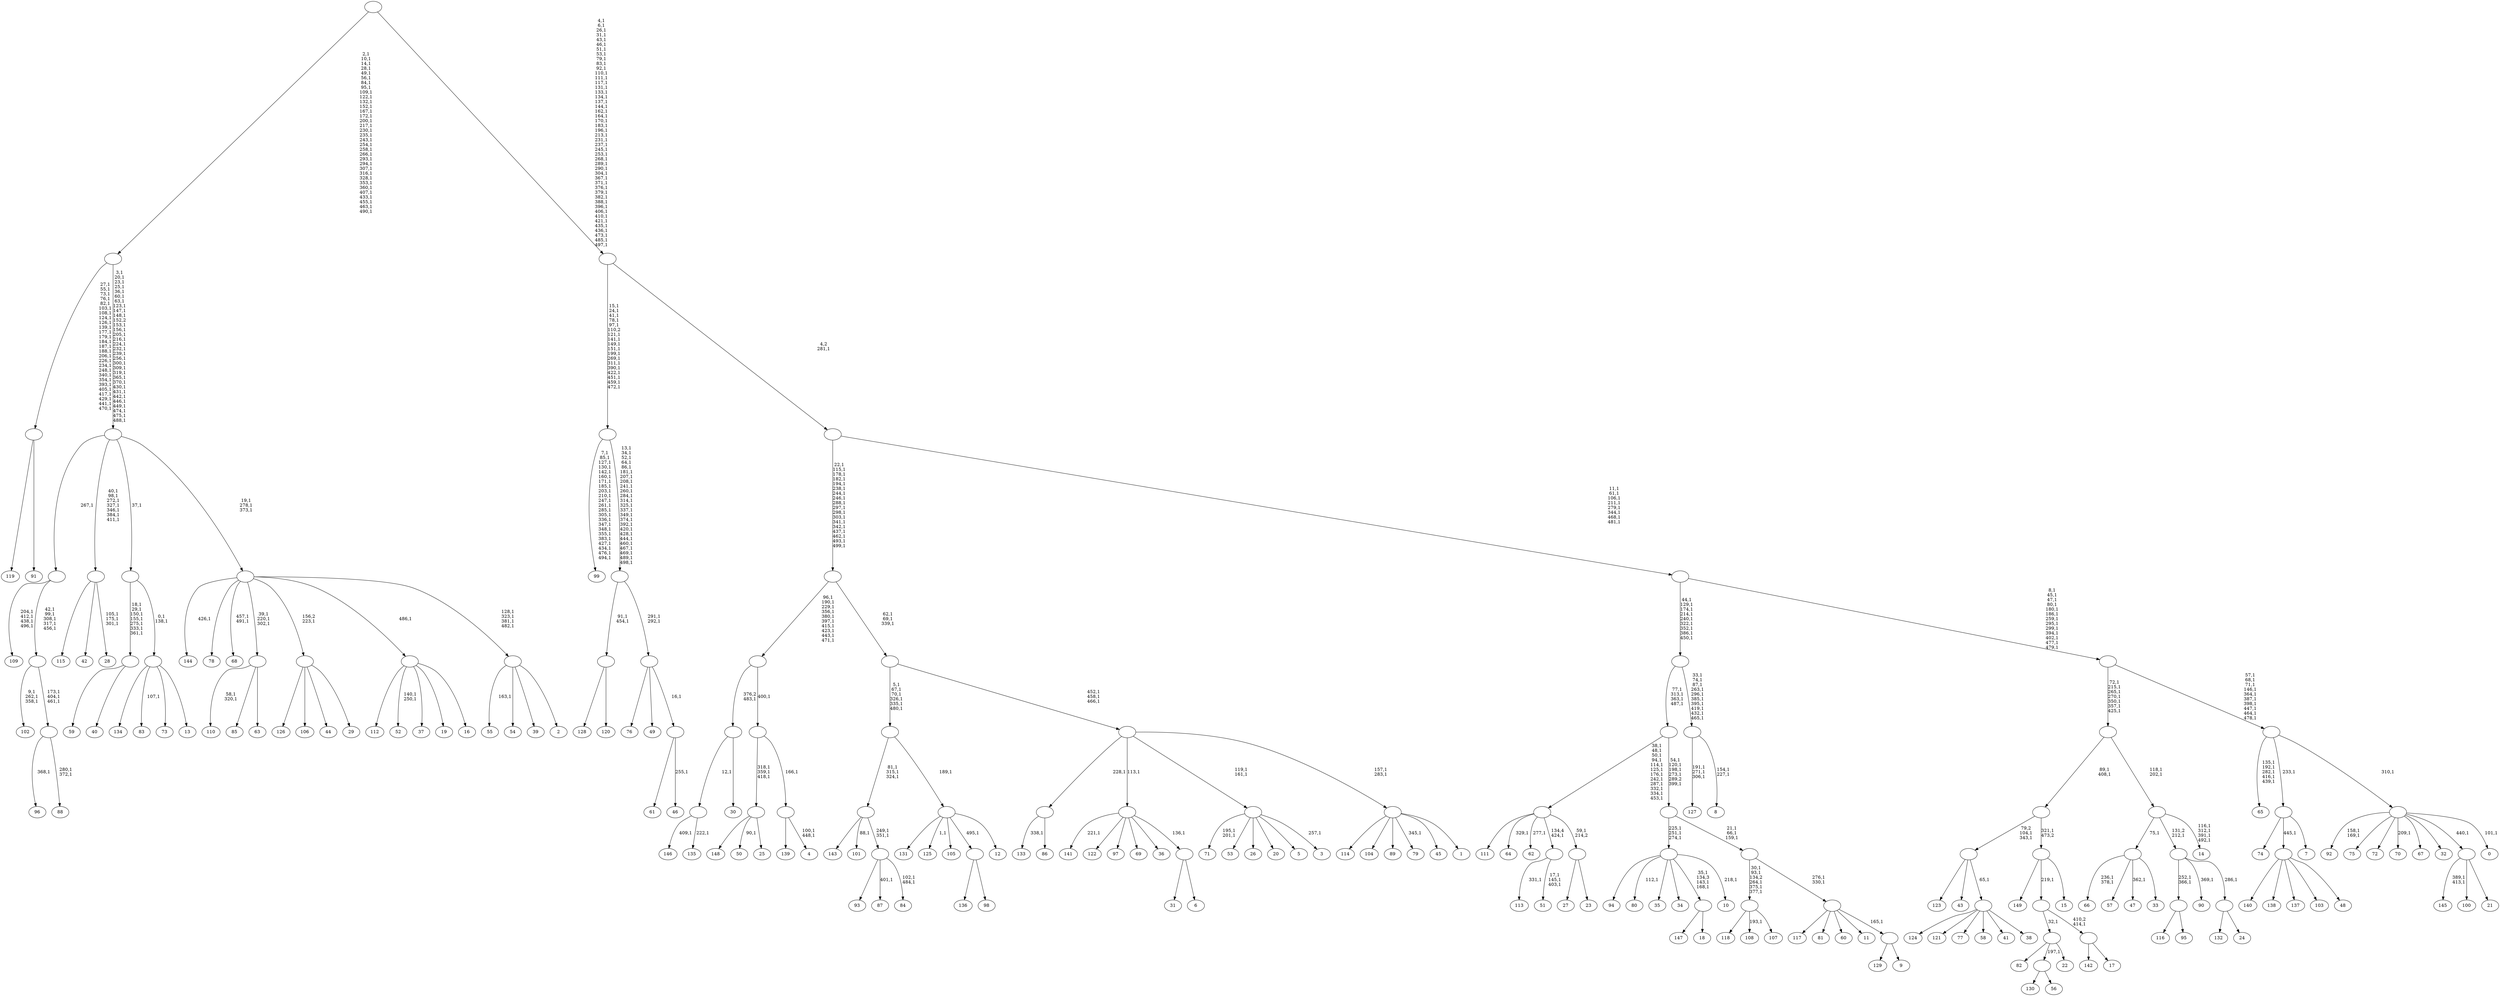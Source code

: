digraph T {
	650 [label="149"]
	649 [label="148"]
	648 [label="147"]
	647 [label="146"]
	645 [label="145"]
	642 [label="144"]
	640 [label="143"]
	639 [label="142"]
	638 [label="141"]
	636 [label="140"]
	635 [label="139"]
	634 [label="138"]
	633 [label="137"]
	632 [label="136"]
	631 [label="135"]
	629 [label=""]
	628 [label="134"]
	627 [label="133"]
	625 [label="132"]
	624 [label="131"]
	623 [label="130"]
	622 [label="129"]
	621 [label="128"]
	620 [label="127"]
	616 [label="126"]
	615 [label="125"]
	613 [label="124"]
	612 [label="123"]
	611 [label="122"]
	610 [label="121"]
	609 [label="120"]
	608 [label=""]
	606 [label="119"]
	605 [label="118"]
	604 [label="117"]
	603 [label="116"]
	602 [label="115"]
	601 [label="114"]
	600 [label="113"]
	598 [label="112"]
	597 [label="111"]
	596 [label="110"]
	593 [label="109"]
	588 [label="108"]
	586 [label="107"]
	585 [label=""]
	580 [label="106"]
	579 [label="105"]
	578 [label="104"]
	577 [label="103"]
	576 [label="102"]
	572 [label="101"]
	570 [label="100"]
	569 [label="99"]
	545 [label="98"]
	544 [label=""]
	543 [label="97"]
	542 [label="96"]
	540 [label="95"]
	539 [label=""]
	537 [label="94"]
	536 [label="93"]
	535 [label="92"]
	532 [label="91"]
	531 [label=""]
	504 [label="90"]
	502 [label="89"]
	501 [label="88"]
	498 [label=""]
	495 [label=""]
	490 [label=""]
	489 [label="87"]
	487 [label="86"]
	486 [label=""]
	485 [label="85"]
	484 [label="84"]
	481 [label=""]
	479 [label=""]
	476 [label="83"]
	474 [label="82"]
	473 [label="81"]
	472 [label="80"]
	470 [label="79"]
	468 [label="78"]
	467 [label="77"]
	466 [label="76"]
	465 [label="75"]
	464 [label="74"]
	463 [label="73"]
	462 [label="72"]
	461 [label="71"]
	458 [label="70"]
	456 [label="69"]
	455 [label="68"]
	452 [label="67"]
	451 [label="66"]
	448 [label="65"]
	442 [label="64"]
	440 [label="63"]
	439 [label=""]
	436 [label="62"]
	434 [label="61"]
	433 [label="60"]
	432 [label="59"]
	431 [label="58"]
	430 [label="57"]
	429 [label="56"]
	428 [label=""]
	427 [label="55"]
	425 [label="54"]
	424 [label="53"]
	423 [label="52"]
	420 [label="51"]
	416 [label=""]
	415 [label="50"]
	413 [label="49"]
	412 [label="48"]
	411 [label=""]
	410 [label="47"]
	408 [label="46"]
	406 [label=""]
	405 [label=""]
	403 [label=""]
	378 [label=""]
	361 [label="45"]
	360 [label="44"]
	359 [label="43"]
	358 [label="42"]
	357 [label="41"]
	356 [label="40"]
	355 [label=""]
	348 [label="39"]
	347 [label="38"]
	346 [label=""]
	345 [label=""]
	343 [label="37"]
	342 [label="36"]
	341 [label="35"]
	340 [label="34"]
	339 [label="33"]
	338 [label=""]
	337 [label="32"]
	336 [label="31"]
	335 [label="30"]
	334 [label=""]
	333 [label="29"]
	332 [label=""]
	331 [label="28"]
	327 [label=""]
	320 [label="27"]
	319 [label="26"]
	318 [label="25"]
	317 [label=""]
	314 [label="24"]
	313 [label=""]
	312 [label=""]
	311 [label="23"]
	310 [label=""]
	309 [label=""]
	297 [label="22"]
	296 [label=""]
	295 [label="21"]
	294 [label=""]
	293 [label="20"]
	292 [label="19"]
	291 [label="18"]
	290 [label=""]
	287 [label="17"]
	286 [label=""]
	285 [label=""]
	284 [label="16"]
	283 [label=""]
	282 [label="15"]
	281 [label=""]
	280 [label=""]
	278 [label="14"]
	273 [label=""]
	271 [label=""]
	264 [label="13"]
	263 [label=""]
	261 [label=""]
	260 [label="12"]
	259 [label=""]
	258 [label=""]
	252 [label="11"]
	251 [label="10"]
	249 [label=""]
	246 [label="9"]
	245 [label=""]
	244 [label=""]
	242 [label=""]
	239 [label=""]
	234 [label=""]
	230 [label="8"]
	227 [label=""]
	217 [label=""]
	208 [label="7"]
	207 [label=""]
	206 [label="6"]
	205 [label=""]
	204 [label=""]
	203 [label="5"]
	202 [label="4"]
	199 [label=""]
	198 [label=""]
	197 [label=""]
	187 [label="3"]
	185 [label=""]
	183 [label="2"]
	182 [label=""]
	178 [label=""]
	175 [label=""]
	144 [label=""]
	110 [label="1"]
	109 [label=""]
	107 [label=""]
	104 [label=""]
	101 [label=""]
	83 [label="0"]
	81 [label=""]
	80 [label=""]
	70 [label=""]
	57 [label=""]
	49 [label=""]
	48 [label=""]
	0 [label=""]
	629 -> 631 [label="222,1"]
	629 -> 647 [label="409,1"]
	608 -> 621 [label=""]
	608 -> 609 [label=""]
	585 -> 588 [label="193,1"]
	585 -> 605 [label=""]
	585 -> 586 [label=""]
	544 -> 632 [label=""]
	544 -> 545 [label=""]
	539 -> 603 [label=""]
	539 -> 540 [label=""]
	531 -> 606 [label=""]
	531 -> 532 [label=""]
	498 -> 501 [label="280,1\n372,1"]
	498 -> 542 [label="368,1"]
	495 -> 498 [label="173,1\n404,1\n461,1"]
	495 -> 576 [label="9,1\n262,1\n358,1"]
	490 -> 495 [label="42,1\n99,1\n308,1\n317,1\n456,1"]
	490 -> 593 [label="204,1\n412,1\n438,1\n496,1"]
	486 -> 627 [label="338,1"]
	486 -> 487 [label=""]
	481 -> 484 [label="102,1\n484,1"]
	481 -> 489 [label="401,1"]
	481 -> 536 [label=""]
	479 -> 481 [label="249,1\n351,1"]
	479 -> 572 [label="88,1"]
	479 -> 640 [label=""]
	439 -> 596 [label="58,1\n320,1"]
	439 -> 485 [label=""]
	439 -> 440 [label=""]
	428 -> 623 [label=""]
	428 -> 429 [label=""]
	416 -> 420 [label="17,1\n145,1\n403,1"]
	416 -> 600 [label="331,1"]
	411 -> 636 [label=""]
	411 -> 634 [label=""]
	411 -> 633 [label=""]
	411 -> 577 [label=""]
	411 -> 412 [label=""]
	406 -> 408 [label="255,1"]
	406 -> 434 [label=""]
	405 -> 466 [label=""]
	405 -> 413 [label=""]
	405 -> 406 [label="16,1"]
	403 -> 405 [label="291,1\n292,1"]
	403 -> 608 [label="91,1\n454,1"]
	378 -> 403 [label="13,1\n34,1\n52,1\n64,1\n86,1\n181,1\n207,1\n208,1\n241,1\n260,1\n284,1\n314,1\n325,1\n337,1\n349,1\n374,1\n392,1\n420,1\n428,1\n444,1\n460,1\n467,1\n469,1\n489,1\n498,1"]
	378 -> 569 [label="7,1\n85,1\n127,1\n130,1\n142,1\n160,1\n171,1\n185,1\n203,1\n210,1\n247,1\n261,1\n285,1\n305,1\n336,1\n347,1\n348,1\n355,1\n383,1\n427,1\n434,1\n476,1\n494,1"]
	355 -> 432 [label=""]
	355 -> 356 [label=""]
	346 -> 613 [label=""]
	346 -> 610 [label=""]
	346 -> 467 [label=""]
	346 -> 431 [label=""]
	346 -> 357 [label=""]
	346 -> 347 [label=""]
	345 -> 612 [label=""]
	345 -> 359 [label=""]
	345 -> 346 [label="65,1"]
	338 -> 410 [label="362,1"]
	338 -> 451 [label="236,1\n378,1"]
	338 -> 430 [label=""]
	338 -> 339 [label=""]
	334 -> 629 [label="12,1"]
	334 -> 335 [label=""]
	332 -> 616 [label=""]
	332 -> 580 [label=""]
	332 -> 360 [label=""]
	332 -> 333 [label=""]
	327 -> 331 [label="105,1\n175,1\n301,1"]
	327 -> 602 [label=""]
	327 -> 358 [label=""]
	317 -> 415 [label="90,1"]
	317 -> 649 [label=""]
	317 -> 318 [label=""]
	313 -> 625 [label=""]
	313 -> 314 [label=""]
	312 -> 504 [label="369,1"]
	312 -> 539 [label="252,1\n366,1"]
	312 -> 313 [label="286,1"]
	310 -> 320 [label=""]
	310 -> 311 [label=""]
	309 -> 436 [label="277,1"]
	309 -> 442 [label="329,1"]
	309 -> 597 [label=""]
	309 -> 416 [label="134,4\n424,1"]
	309 -> 310 [label="59,1\n214,2"]
	296 -> 474 [label=""]
	296 -> 428 [label="197,1"]
	296 -> 297 [label=""]
	294 -> 645 [label="389,1\n413,1"]
	294 -> 570 [label=""]
	294 -> 295 [label=""]
	290 -> 648 [label=""]
	290 -> 291 [label=""]
	286 -> 639 [label=""]
	286 -> 287 [label=""]
	285 -> 296 [label="32,1"]
	285 -> 286 [label="410,2\n414,1"]
	283 -> 423 [label="140,1\n250,1"]
	283 -> 598 [label=""]
	283 -> 343 [label=""]
	283 -> 292 [label=""]
	283 -> 284 [label=""]
	281 -> 650 [label=""]
	281 -> 285 [label="219,1"]
	281 -> 282 [label=""]
	280 -> 345 [label="79,2\n104,1\n343,1"]
	280 -> 281 [label="321,1\n473,2"]
	273 -> 278 [label="116,1\n312,1\n391,1\n492,1"]
	273 -> 338 [label="75,1"]
	273 -> 312 [label="131,2\n212,1"]
	271 -> 273 [label="118,1\n202,1"]
	271 -> 280 [label="89,1\n408,1"]
	263 -> 476 [label="107,1"]
	263 -> 628 [label=""]
	263 -> 463 [label=""]
	263 -> 264 [label=""]
	261 -> 263 [label="0,1\n138,1"]
	261 -> 355 [label="18,1\n29,1\n150,1\n155,1\n275,1\n333,1\n361,1"]
	259 -> 615 [label="1,1"]
	259 -> 624 [label=""]
	259 -> 579 [label=""]
	259 -> 544 [label="495,1"]
	259 -> 260 [label=""]
	258 -> 479 [label="81,1\n315,1\n324,1"]
	258 -> 259 [label="189,1"]
	249 -> 251 [label="218,1"]
	249 -> 290 [label="35,1\n134,3\n143,1\n168,1"]
	249 -> 472 [label="112,1"]
	249 -> 537 [label=""]
	249 -> 341 [label=""]
	249 -> 340 [label=""]
	245 -> 622 [label=""]
	245 -> 246 [label=""]
	244 -> 604 [label=""]
	244 -> 473 [label=""]
	244 -> 433 [label=""]
	244 -> 252 [label=""]
	244 -> 245 [label="165,1"]
	242 -> 244 [label="276,1\n330,1"]
	242 -> 585 [label="30,1\n93,1\n134,2\n264,1\n375,1\n377,1"]
	239 -> 242 [label="21,1\n66,1\n159,1"]
	239 -> 249 [label="225,1\n251,1\n274,1"]
	234 -> 239 [label="54,1\n120,1\n198,1\n273,1\n289,2\n399,1"]
	234 -> 309 [label="38,1\n48,1\n50,1\n94,1\n114,1\n125,1\n176,1\n242,1\n287,1\n332,1\n334,1\n453,1"]
	227 -> 230 [label="154,1\n227,1"]
	227 -> 620 [label="191,1\n271,1\n306,1"]
	217 -> 227 [label="33,1\n74,1\n87,1\n263,1\n296,1\n385,1\n395,1\n419,1\n432,1\n465,1"]
	217 -> 234 [label="77,1\n313,1\n363,1\n487,1"]
	207 -> 464 [label=""]
	207 -> 411 [label="445,1"]
	207 -> 208 [label=""]
	205 -> 336 [label=""]
	205 -> 206 [label=""]
	204 -> 638 [label="221,1"]
	204 -> 611 [label=""]
	204 -> 543 [label=""]
	204 -> 456 [label=""]
	204 -> 342 [label=""]
	204 -> 205 [label="136,1"]
	199 -> 202 [label="100,1\n448,1"]
	199 -> 635 [label=""]
	198 -> 317 [label="318,1\n359,1\n418,1"]
	198 -> 199 [label="166,1"]
	197 -> 334 [label="376,2\n483,1"]
	197 -> 198 [label="400,1"]
	185 -> 187 [label="257,1"]
	185 -> 461 [label="195,1\n201,1"]
	185 -> 424 [label=""]
	185 -> 319 [label=""]
	185 -> 293 [label=""]
	185 -> 203 [label=""]
	182 -> 427 [label="163,1"]
	182 -> 425 [label=""]
	182 -> 348 [label=""]
	182 -> 183 [label=""]
	178 -> 182 [label="128,1\n323,1\n381,1\n482,1"]
	178 -> 439 [label="39,1\n220,1\n302,1"]
	178 -> 455 [label="457,1\n491,1"]
	178 -> 642 [label="426,1"]
	178 -> 468 [label=""]
	178 -> 332 [label="156,2\n223,1"]
	178 -> 283 [label="486,1"]
	175 -> 178 [label="19,1\n278,1\n373,1"]
	175 -> 327 [label="40,1\n98,1\n272,1\n327,1\n346,1\n384,1\n411,1"]
	175 -> 490 [label="267,1"]
	175 -> 261 [label="37,1"]
	144 -> 175 [label="3,1\n20,1\n23,1\n25,1\n36,1\n60,1\n63,1\n123,1\n147,1\n148,1\n152,2\n153,1\n156,1\n205,1\n216,1\n224,1\n232,1\n239,1\n256,1\n300,1\n309,1\n319,1\n365,1\n370,1\n430,1\n431,1\n442,1\n446,1\n449,1\n474,1\n475,1\n488,1"]
	144 -> 531 [label="27,1\n55,1\n73,1\n76,1\n82,1\n103,1\n108,1\n124,1\n126,1\n139,1\n177,1\n179,1\n184,1\n187,1\n188,1\n206,1\n226,1\n234,1\n248,1\n340,1\n354,1\n393,1\n405,1\n417,1\n429,1\n441,1\n470,1"]
	109 -> 470 [label="345,1"]
	109 -> 601 [label=""]
	109 -> 578 [label=""]
	109 -> 502 [label=""]
	109 -> 361 [label=""]
	109 -> 110 [label=""]
	107 -> 109 [label="157,1\n283,1"]
	107 -> 185 [label="119,1\n161,1"]
	107 -> 486 [label="228,1"]
	107 -> 204 [label="113,1"]
	104 -> 107 [label="452,1\n458,1\n466,1"]
	104 -> 258 [label="5,1\n67,1\n70,1\n326,1\n335,1\n480,1"]
	101 -> 104 [label="62,1\n69,1\n339,1"]
	101 -> 197 [label="96,1\n190,1\n229,1\n356,1\n380,1\n397,1\n415,1\n423,1\n443,1\n471,1"]
	81 -> 83 [label="101,1"]
	81 -> 458 [label="209,1"]
	81 -> 535 [label="158,1\n169,1"]
	81 -> 465 [label=""]
	81 -> 462 [label=""]
	81 -> 452 [label=""]
	81 -> 337 [label=""]
	81 -> 294 [label="440,1"]
	80 -> 448 [label="135,1\n192,1\n282,1\n416,1\n439,1"]
	80 -> 207 [label="233,1"]
	80 -> 81 [label="310,1"]
	70 -> 80 [label="57,1\n68,1\n71,1\n146,1\n364,1\n387,1\n398,1\n447,1\n464,1\n478,1"]
	70 -> 271 [label="72,1\n215,1\n265,1\n270,1\n350,1\n357,1\n425,1"]
	57 -> 70 [label="8,1\n45,1\n47,1\n80,1\n180,1\n186,1\n259,1\n295,1\n299,1\n394,1\n402,1\n477,1\n479,1"]
	57 -> 217 [label="44,1\n129,1\n174,1\n214,1\n240,1\n322,1\n352,1\n386,1\n450,1"]
	49 -> 57 [label="11,1\n61,1\n106,1\n211,1\n279,1\n344,1\n468,1\n481,1"]
	49 -> 101 [label="22,1\n115,1\n178,1\n182,1\n194,1\n238,1\n244,1\n246,1\n288,1\n297,1\n298,1\n303,1\n341,1\n342,1\n437,1\n462,1\n493,1\n499,1"]
	48 -> 378 [label="15,1\n24,1\n41,1\n78,1\n97,1\n110,2\n121,1\n141,1\n149,1\n151,1\n199,1\n269,1\n311,1\n390,1\n422,1\n451,1\n459,1\n472,1"]
	48 -> 49 [label="4,2\n281,1"]
	0 -> 48 [label="4,1\n6,1\n26,1\n31,1\n43,1\n46,1\n51,1\n53,1\n79,1\n83,1\n92,1\n110,1\n111,1\n117,1\n131,1\n133,1\n134,1\n137,1\n144,1\n162,1\n164,1\n170,1\n183,1\n196,1\n213,1\n231,1\n237,1\n245,1\n253,1\n268,1\n289,1\n290,1\n304,1\n367,1\n371,1\n376,1\n379,1\n382,1\n388,1\n396,1\n406,1\n410,1\n421,1\n435,1\n436,1\n473,1\n485,1\n497,1"]
	0 -> 144 [label="2,1\n10,1\n14,1\n28,1\n49,1\n56,1\n84,1\n95,1\n109,1\n122,1\n132,1\n152,1\n167,1\n172,1\n200,1\n217,1\n230,1\n235,1\n243,1\n254,1\n258,1\n266,1\n293,1\n294,1\n307,1\n316,1\n328,1\n353,1\n360,1\n407,1\n433,1\n455,1\n463,1\n490,1"]
}
